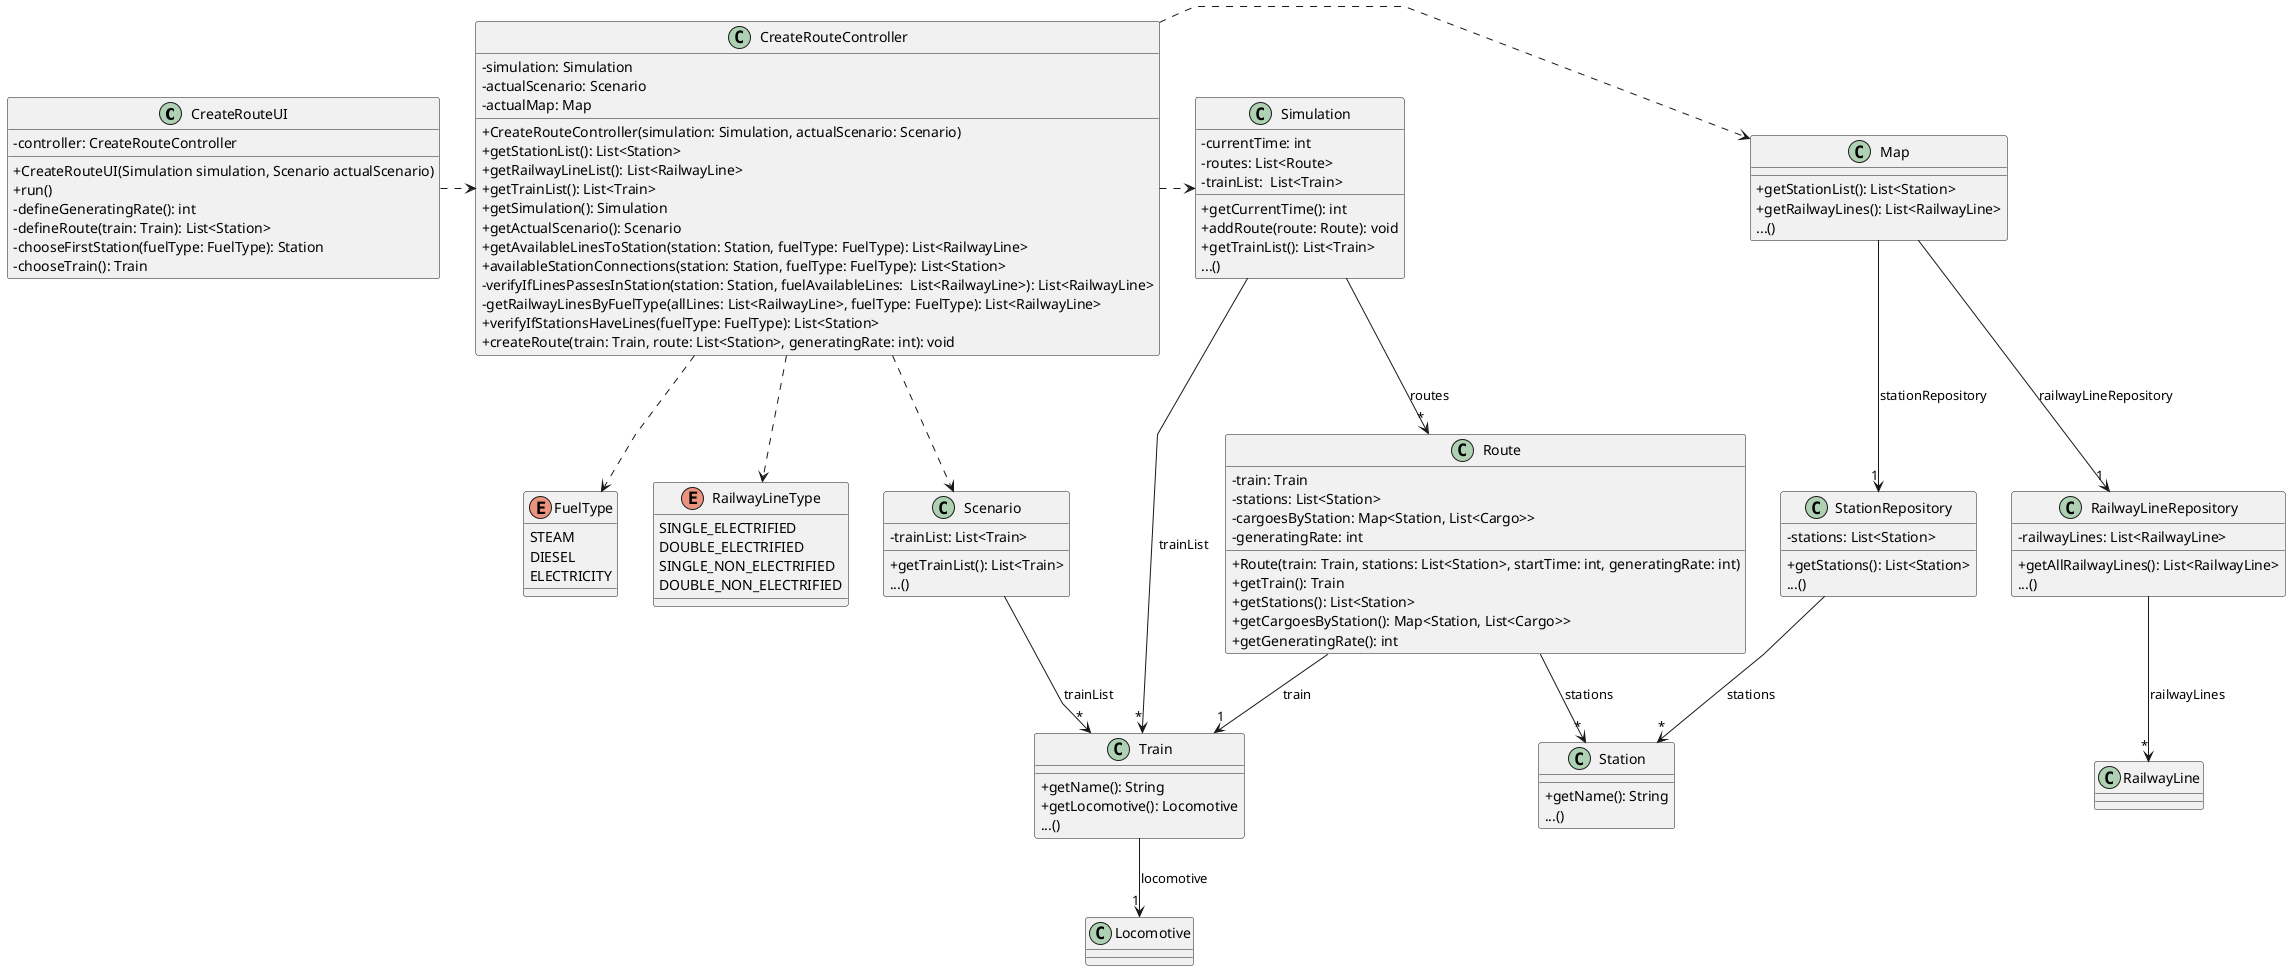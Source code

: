 @startuml

skinparam packageStyle rectangle
skinparam shadowing false
skinparam linetype polyline
skinparam classAttributeIconSize 0

class CreateRouteUI {
    - controller: CreateRouteController
    + CreateRouteUI(Simulation simulation, Scenario actualScenario)
    + run()
    - defineGeneratingRate(): int
    - defineRoute(train: Train): List<Station>
    - chooseFirstStation(fuelType: FuelType): Station
    - chooseTrain(): Train
}

class CreateRouteController {
    - simulation: Simulation
    - actualScenario: Scenario
    - actualMap: Map
    + CreateRouteController(simulation: Simulation, actualScenario: Scenario)
    + getStationList(): List<Station>
    + getRailwayLineList(): List<RailwayLine>
    + getTrainList(): List<Train>
    + getSimulation(): Simulation
    + getActualScenario(): Scenario
    + getAvailableLinesToStation(station: Station, fuelType: FuelType): List<RailwayLine>
    + availableStationConnections(station: Station, fuelType: FuelType): List<Station>
    - verifyIfLinesPassesInStation(station: Station, fuelAvailableLines:  List<RailwayLine>): List<RailwayLine>
    - getRailwayLinesByFuelType(allLines: List<RailwayLine>, fuelType: FuelType): List<RailwayLine>
    + verifyIfStationsHaveLines(fuelType: FuelType): List<Station>
    + createRoute(train: Train, route: List<Station>, generatingRate: int): void
}

class Map {
    + getStationList(): List<Station>
    + getRailwayLines(): List<RailwayLine>
    ...()
}

class StationRepository {
    + getStations(): List<Station>
    - stations: List<Station>
    ...()
}

class RailwayLineRepository {
    + getAllRailwayLines(): List<RailwayLine>
    - railwayLines: List<RailwayLine>
    ...()
}

class Scenario {
    + getTrainList(): List<Train>
    - trainList: List<Train>
    ...()
}

class Simulation {
    + getCurrentTime(): int
    - currentTime: int
    + addRoute(route: Route): void
    - routes: List<Route>
    + getTrainList(): List<Train>
    - trainList:  List<Train>
    ...()
}

class Route {
    - train: Train
    - stations: List<Station>
    - cargoesByStation: Map<Station, List<Cargo>>
    - generatingRate: int
    + Route(train: Train, stations: List<Station>, startTime: int, generatingRate: int)
    + getTrain(): Train
    + getStations(): List<Station>
    + getCargoesByStation(): Map<Station, List<Cargo>>
    + getGeneratingRate(): int
}

class Train {
    + getName(): String
    + getLocomotive(): Locomotive
    ...()
}

class Station {
    + getName(): String
    ...()
}

enum FuelType {
    STEAM
    DIESEL
    ELECTRICITY
}

enum RailwayLineType {
    SINGLE_ELECTRIFIED
    DOUBLE_ELECTRIFIED
    SINGLE_NON_ELECTRIFIED
    DOUBLE_NON_ELECTRIFIED
}

class RailwayLine {

}

CreateRouteUI .> CreateRouteController
CreateRouteController .> Map
Map --> "1" StationRepository : stationRepository
Map --> "1" RailwayLineRepository : railwayLineRepository
CreateRouteController -.> Scenario
CreateRouteController -.> FuelType
CreateRouteController -.> RailwayLineType
CreateRouteController .> Simulation
Simulation --> "*" Route : routes
Route --> "1" Train : train
Route --> "*" Station : stations
Train --> "1" Locomotive : locomotive
StationRepository --> "*" Station : stations
RailwayLineRepository --> "*" RailwayLine : railwayLines
Scenario --> "*" Train : trainList
Simulation --> "*" Train : trainList

@enduml
